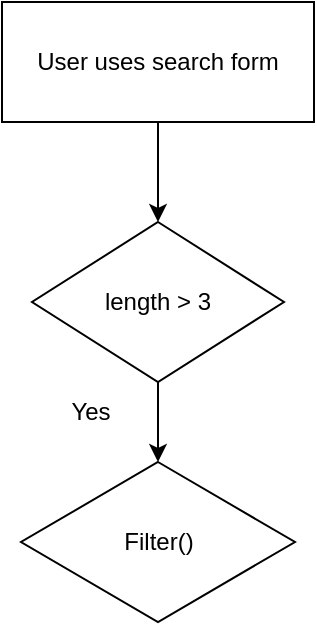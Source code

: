 <mxfile version="24.4.14" type="device">
  <diagram name="Page-1" id="iOPXrDb0XN3ceNgDGd01">
    <mxGraphModel dx="1298" dy="831" grid="1" gridSize="10" guides="1" tooltips="1" connect="1" arrows="1" fold="1" page="1" pageScale="1" pageWidth="827" pageHeight="1169" math="0" shadow="0">
      <root>
        <mxCell id="0" />
        <mxCell id="1" parent="0" />
        <mxCell id="rlpjaL9qQApNRdzp0u66-3" value="" style="edgeStyle=orthogonalEdgeStyle;rounded=0;orthogonalLoop=1;jettySize=auto;html=1;" parent="1" source="rlpjaL9qQApNRdzp0u66-1" target="rlpjaL9qQApNRdzp0u66-2" edge="1">
          <mxGeometry relative="1" as="geometry" />
        </mxCell>
        <mxCell id="rlpjaL9qQApNRdzp0u66-1" value="User uses search form" style="rounded=0;whiteSpace=wrap;html=1;" parent="1" vertex="1">
          <mxGeometry x="336" y="170" width="156" height="60" as="geometry" />
        </mxCell>
        <mxCell id="tZer6vXryZ1m3a2080nw-1" style="edgeStyle=orthogonalEdgeStyle;rounded=0;orthogonalLoop=1;jettySize=auto;html=1;exitX=0.5;exitY=1;exitDx=0;exitDy=0;entryX=0.5;entryY=0;entryDx=0;entryDy=0;" parent="1" source="rlpjaL9qQApNRdzp0u66-2" target="tZer6vXryZ1m3a2080nw-2" edge="1">
          <mxGeometry relative="1" as="geometry">
            <mxPoint x="414" y="390" as="targetPoint" />
          </mxGeometry>
        </mxCell>
        <mxCell id="rlpjaL9qQApNRdzp0u66-2" value="length &amp;gt; 3" style="rhombus;whiteSpace=wrap;html=1;rounded=0;" parent="1" vertex="1">
          <mxGeometry x="351" y="280" width="126" height="80" as="geometry" />
        </mxCell>
        <mxCell id="rlpjaL9qQApNRdzp0u66-4" value="Yes" style="text;html=1;align=center;verticalAlign=middle;resizable=0;points=[];autosize=1;strokeColor=none;fillColor=none;" parent="1" vertex="1">
          <mxGeometry x="360" y="360" width="40" height="30" as="geometry" />
        </mxCell>
        <mxCell id="tZer6vXryZ1m3a2080nw-2" value="Filter()" style="rhombus;whiteSpace=wrap;html=1;rounded=0;" parent="1" vertex="1">
          <mxGeometry x="345.5" y="400" width="137" height="80" as="geometry" />
        </mxCell>
      </root>
    </mxGraphModel>
  </diagram>
</mxfile>
